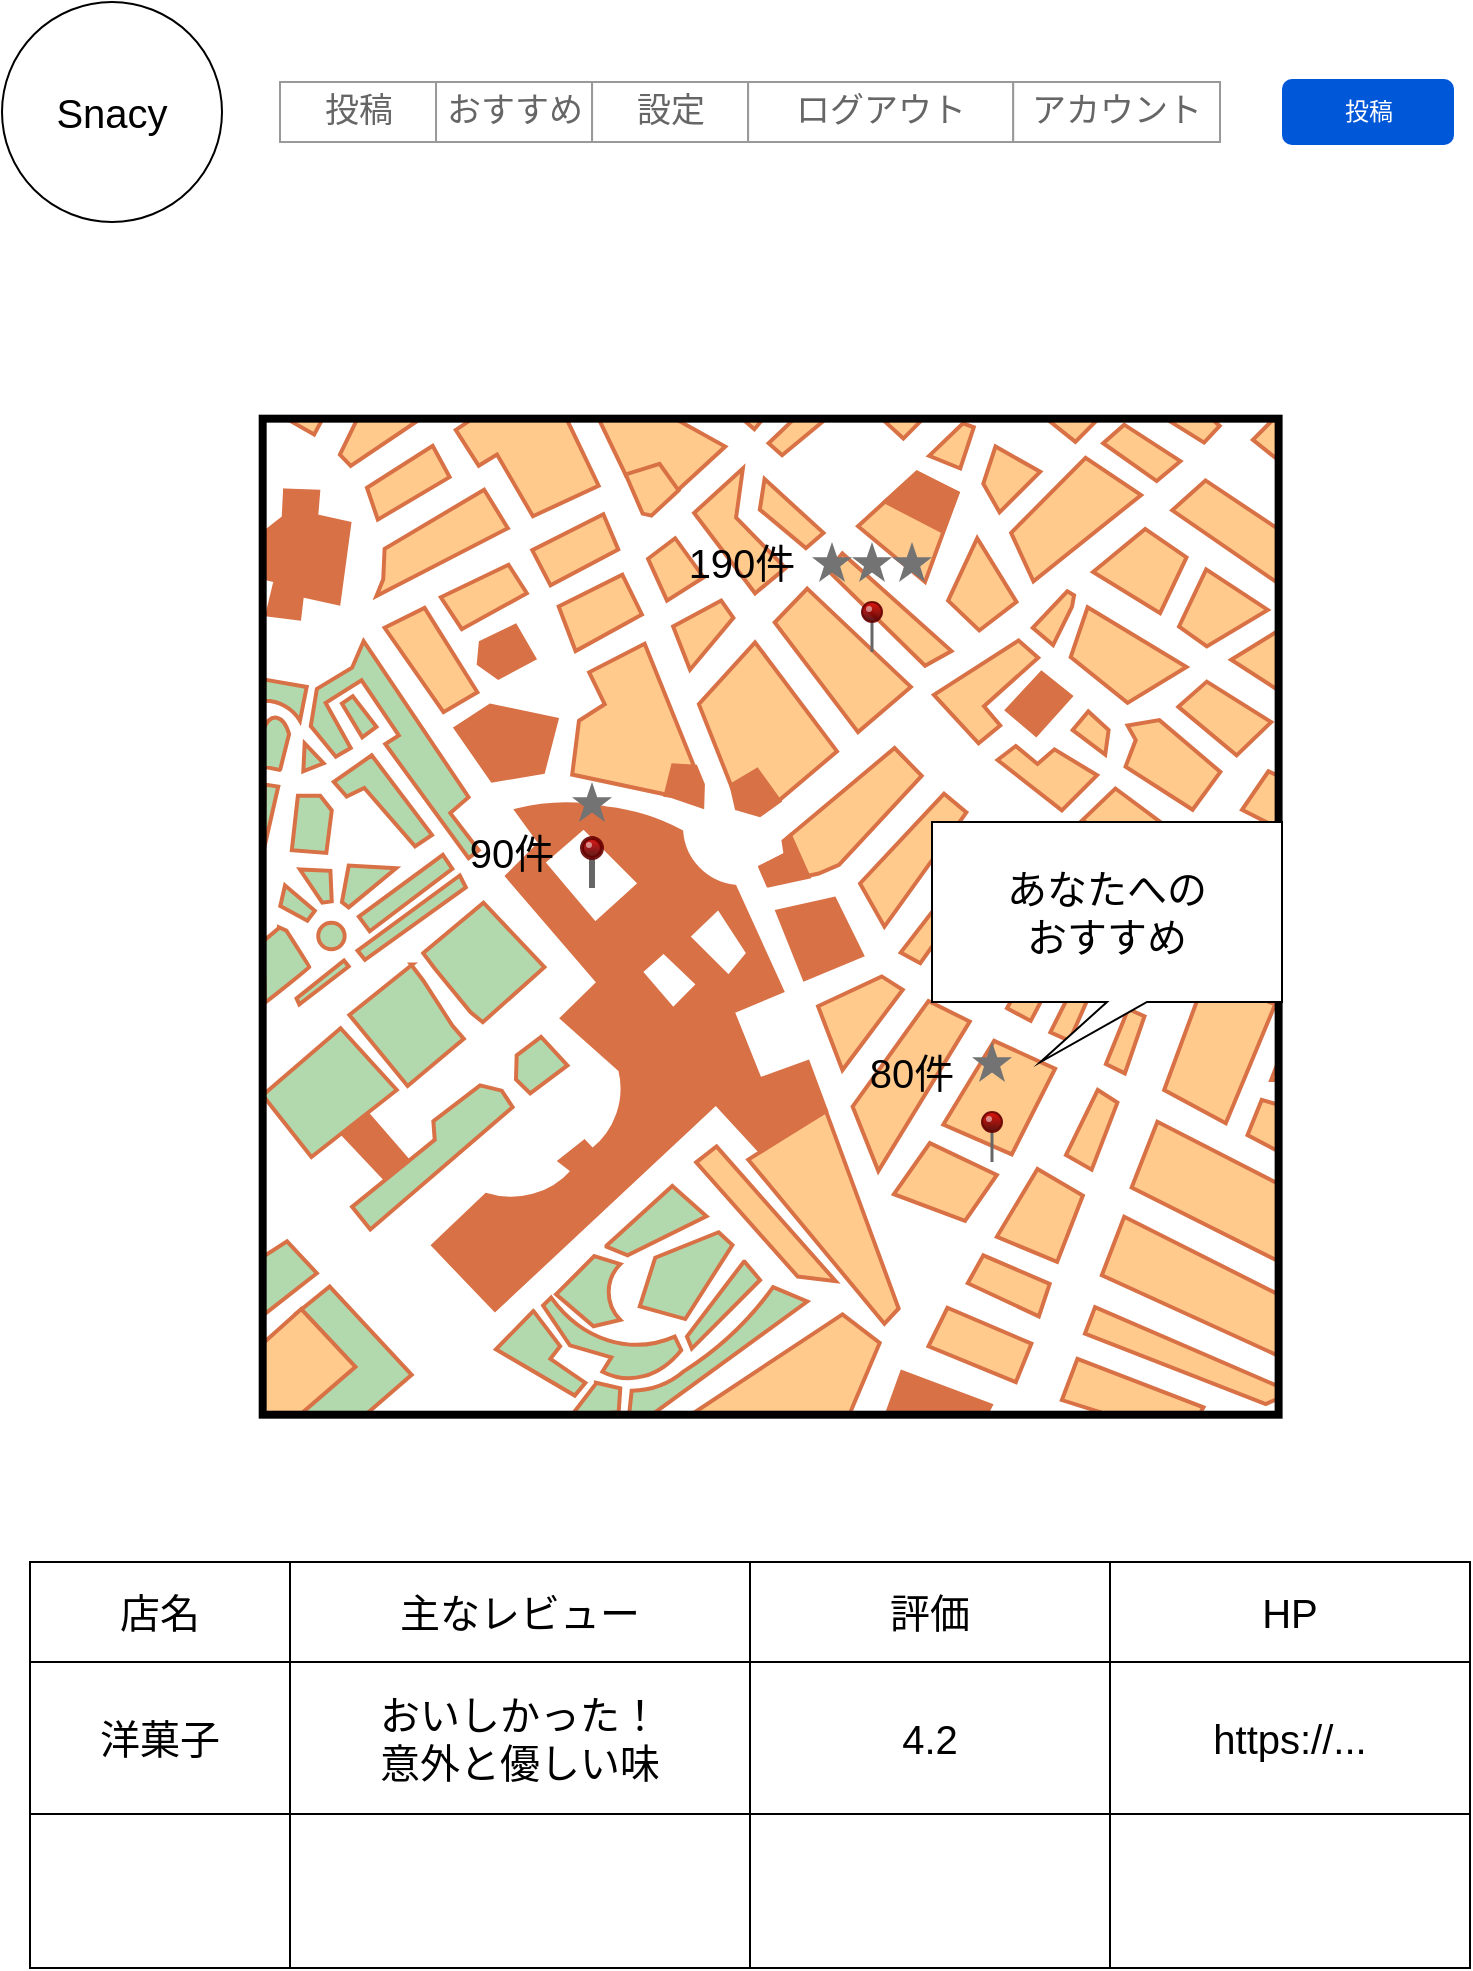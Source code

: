 <mxfile>
    <diagram id="Ylhac8xL4bxSJy2Zfckh" name="メイン画面">
        <mxGraphModel dx="1358" dy="779" grid="1" gridSize="10" guides="1" tooltips="1" connect="1" arrows="1" fold="1" page="1" pageScale="1" pageWidth="827" pageHeight="1169" math="0" shadow="0">
            <root>
                <mxCell id="0"/>
                <mxCell id="1" parent="0"/>
                <mxCell id="12" value="" style="verticalLabelPosition=bottom;shadow=0;dashed=0;align=center;html=1;verticalAlign=top;strokeWidth=1;shape=mxgraph.mockup.misc.map;" parent="1" vertex="1">
                    <mxGeometry x="170" y="238" width="510" height="500" as="geometry"/>
                </mxCell>
                <mxCell id="14" value="" style="verticalLabelPosition=top;shadow=0;dashed=0;align=center;html=1;verticalAlign=bottom;strokeWidth=1;shape=mxgraph.mockup.misc.pin;fillColor2=#dd0000;fillColor3=#440000;strokeColor=#660000;" parent="1" vertex="1">
                    <mxGeometry x="330" y="448" width="10" height="25" as="geometry"/>
                </mxCell>
                <mxCell id="15" value="" style="verticalLabelPosition=top;html=1;shadow=0;dashed=0;verticalAlign=bottom;strokeWidth=1;shape=mxgraph.ios.iPin;fillColor2=#dd0000;fillColor3=#440000;strokeColor=#660000;" parent="1" vertex="1">
                    <mxGeometry x="470" y="330" width="10" height="25" as="geometry"/>
                </mxCell>
                <mxCell id="16" value="" style="verticalLabelPosition=top;html=1;shadow=0;dashed=0;verticalAlign=bottom;strokeWidth=1;shape=mxgraph.ios.iPin;fillColor2=#dd0000;fillColor3=#440000;strokeColor=#660000;" parent="1" vertex="1">
                    <mxGeometry x="530" y="585" width="10" height="25" as="geometry"/>
                </mxCell>
                <mxCell id="17" value="" style="dashed=0;aspect=fixed;verticalLabelPosition=bottom;verticalAlign=top;align=center;shape=mxgraph.gmdl.star;strokeColor=none;fillColor=#737373;shadow=0;sketch=0;" parent="1" vertex="1">
                    <mxGeometry x="325" y="420" width="20" height="20" as="geometry"/>
                </mxCell>
                <mxCell id="18" value="" style="dashed=0;aspect=fixed;verticalLabelPosition=bottom;verticalAlign=top;align=center;shape=mxgraph.gmdl.star;strokeColor=none;fillColor=#737373;shadow=0;sketch=0;" parent="1" vertex="1">
                    <mxGeometry x="465" y="300" width="20" height="20" as="geometry"/>
                </mxCell>
                <mxCell id="19" value="" style="dashed=0;aspect=fixed;verticalLabelPosition=bottom;verticalAlign=top;align=center;shape=mxgraph.gmdl.star;strokeColor=none;fillColor=#737373;shadow=0;sketch=0;" parent="1" vertex="1">
                    <mxGeometry x="485" y="300" width="20" height="20" as="geometry"/>
                </mxCell>
                <mxCell id="20" value="" style="dashed=0;aspect=fixed;verticalLabelPosition=bottom;verticalAlign=top;align=center;shape=mxgraph.gmdl.star;strokeColor=none;fillColor=#737373;shadow=0;sketch=0;" parent="1" vertex="1">
                    <mxGeometry x="445" y="300" width="20" height="20" as="geometry"/>
                </mxCell>
                <mxCell id="21" value="" style="dashed=0;aspect=fixed;verticalLabelPosition=bottom;verticalAlign=top;align=center;shape=mxgraph.gmdl.star;strokeColor=none;fillColor=#737373;shadow=0;sketch=0;" parent="1" vertex="1">
                    <mxGeometry x="525" y="550" width="20" height="20" as="geometry"/>
                </mxCell>
                <mxCell id="27" value="" style="strokeWidth=1;shadow=0;dashed=0;align=center;html=1;shape=mxgraph.mockup.forms.rrect;rSize=0;strokeColor=#999999;fontColor=#000000;" parent="1" vertex="1">
                    <mxGeometry x="179" y="70" width="470" height="30" as="geometry"/>
                </mxCell>
                <mxCell id="28" value="投稿" style="strokeColor=inherit;fillColor=inherit;gradientColor=inherit;strokeWidth=1;shadow=0;dashed=0;align=center;html=1;shape=mxgraph.mockup.forms.rrect;rSize=0;fontSize=17;fontColor=#666666;" parent="27" vertex="1">
                    <mxGeometry width="78.02" height="30" as="geometry"/>
                </mxCell>
                <mxCell id="29" value="おすすめ" style="strokeColor=inherit;fillColor=inherit;gradientColor=inherit;strokeWidth=1;shadow=0;dashed=0;align=center;html=1;shape=mxgraph.mockup.forms.rrect;rSize=0;fontSize=17;fontColor=#666666;" parent="27" vertex="1">
                    <mxGeometry x="78.02" width="78.02" height="30" as="geometry"/>
                </mxCell>
                <mxCell id="30" value="設定" style="strokeColor=inherit;fillColor=inherit;gradientColor=inherit;strokeWidth=1;shadow=0;dashed=0;align=center;html=1;shape=mxgraph.mockup.forms.rrect;rSize=0;fontSize=17;fontColor=#666666;" parent="27" vertex="1">
                    <mxGeometry x="156.04" width="78.02" height="30" as="geometry"/>
                </mxCell>
                <mxCell id="31" value="ログアウト" style="strokeColor=inherit;fillColor=inherit;gradientColor=inherit;strokeWidth=1;shadow=0;dashed=0;align=center;html=1;shape=mxgraph.mockup.forms.rrect;rSize=0;fontSize=17;fontColor=#666666;" parent="27" vertex="1">
                    <mxGeometry x="234.06" width="132.54" height="30" as="geometry"/>
                </mxCell>
                <mxCell id="32" value="アカウント" style="strokeColor=inherit;fillColor=inherit;gradientColor=inherit;strokeWidth=1;shadow=0;dashed=0;align=center;html=1;shape=mxgraph.mockup.forms.rrect;rSize=0;fontSize=17;fontColor=#666666;" parent="27" vertex="1">
                    <mxGeometry x="366.6" width="103.4" height="30" as="geometry"/>
                </mxCell>
                <mxCell id="34" value="Snacy" style="ellipse;whiteSpace=wrap;html=1;aspect=fixed;fontColor=#000000;fontSize=20;" parent="1" vertex="1">
                    <mxGeometry x="40" y="30" width="110" height="110" as="geometry"/>
                </mxCell>
                <mxCell id="37" value="投稿" style="rounded=1;fillColor=#0057D8;strokeColor=none;html=1;fontColor=#ffffff;align=center;verticalAlign=middle;fontStyle=0;fontSize=12;sketch=0;" parent="1" vertex="1">
                    <mxGeometry x="680" y="68.5" width="86" height="33" as="geometry"/>
                </mxCell>
                <mxCell id="38" value="90件" style="text;html=1;strokeColor=none;fillColor=none;align=center;verticalAlign=middle;whiteSpace=wrap;rounded=0;fontSize=20;fontColor=#000000;" parent="1" vertex="1">
                    <mxGeometry x="265" y="440" width="60" height="30" as="geometry"/>
                </mxCell>
                <mxCell id="39" value="190件" style="text;html=1;strokeColor=none;fillColor=none;align=center;verticalAlign=middle;whiteSpace=wrap;rounded=0;fontSize=20;fontColor=#000000;" parent="1" vertex="1">
                    <mxGeometry x="380" y="295" width="60" height="30" as="geometry"/>
                </mxCell>
                <mxCell id="40" value="80件" style="text;html=1;strokeColor=none;fillColor=none;align=center;verticalAlign=middle;whiteSpace=wrap;rounded=0;fontSize=20;fontColor=#000000;" parent="1" vertex="1">
                    <mxGeometry x="465" y="550" width="60" height="30" as="geometry"/>
                </mxCell>
                <mxCell id="41" value="" style="shape=table;html=1;whiteSpace=wrap;startSize=0;container=1;collapsible=0;childLayout=tableLayout;fontSize=20;fontColor=#000000;" parent="1" vertex="1">
                    <mxGeometry x="54" y="810" width="720" height="203" as="geometry"/>
                </mxCell>
                <mxCell id="42" value="" style="shape=partialRectangle;html=1;whiteSpace=wrap;collapsible=0;dropTarget=0;pointerEvents=0;fillColor=none;top=0;left=0;bottom=0;right=0;points=[[0,0.5],[1,0.5]];portConstraint=eastwest;fontSize=20;fontColor=#000000;" parent="41" vertex="1">
                    <mxGeometry width="720" height="50" as="geometry"/>
                </mxCell>
                <mxCell id="43" value="店名" style="shape=partialRectangle;html=1;whiteSpace=wrap;connectable=0;fillColor=none;top=0;left=0;bottom=0;right=0;overflow=hidden;pointerEvents=1;fontSize=20;fontColor=#000000;" parent="42" vertex="1">
                    <mxGeometry width="130" height="50" as="geometry">
                        <mxRectangle width="130" height="50" as="alternateBounds"/>
                    </mxGeometry>
                </mxCell>
                <mxCell id="44" value="主なレビュー" style="shape=partialRectangle;html=1;whiteSpace=wrap;connectable=0;fillColor=none;top=0;left=0;bottom=0;right=0;overflow=hidden;pointerEvents=1;fontSize=20;fontColor=#000000;" parent="42" vertex="1">
                    <mxGeometry x="130" width="230" height="50" as="geometry">
                        <mxRectangle width="230" height="50" as="alternateBounds"/>
                    </mxGeometry>
                </mxCell>
                <mxCell id="45" value="評価" style="shape=partialRectangle;html=1;whiteSpace=wrap;connectable=0;fillColor=none;top=0;left=0;bottom=0;right=0;overflow=hidden;pointerEvents=1;fontSize=20;fontColor=#000000;" parent="42" vertex="1">
                    <mxGeometry x="360" width="180" height="50" as="geometry">
                        <mxRectangle width="180" height="50" as="alternateBounds"/>
                    </mxGeometry>
                </mxCell>
                <mxCell id="54" value="HP" style="shape=partialRectangle;html=1;whiteSpace=wrap;connectable=0;fillColor=none;top=0;left=0;bottom=0;right=0;overflow=hidden;pointerEvents=1;fontSize=20;fontColor=#000000;" parent="42" vertex="1">
                    <mxGeometry x="540" width="180" height="50" as="geometry">
                        <mxRectangle width="180" height="50" as="alternateBounds"/>
                    </mxGeometry>
                </mxCell>
                <mxCell id="46" value="" style="shape=partialRectangle;html=1;whiteSpace=wrap;collapsible=0;dropTarget=0;pointerEvents=0;fillColor=none;top=0;left=0;bottom=0;right=0;points=[[0,0.5],[1,0.5]];portConstraint=eastwest;fontSize=20;fontColor=#000000;" parent="41" vertex="1">
                    <mxGeometry y="50" width="720" height="76" as="geometry"/>
                </mxCell>
                <mxCell id="47" value="洋菓子" style="shape=partialRectangle;html=1;whiteSpace=wrap;connectable=0;fillColor=none;top=0;left=0;bottom=0;right=0;overflow=hidden;pointerEvents=1;fontSize=20;fontColor=#000000;" parent="46" vertex="1">
                    <mxGeometry width="130" height="76" as="geometry">
                        <mxRectangle width="130" height="76" as="alternateBounds"/>
                    </mxGeometry>
                </mxCell>
                <mxCell id="48" value="おいしかった！&lt;br&gt;意外と優しい味" style="shape=partialRectangle;html=1;whiteSpace=wrap;connectable=0;fillColor=none;top=0;left=0;bottom=0;right=0;overflow=hidden;pointerEvents=1;fontSize=20;fontColor=#000000;" parent="46" vertex="1">
                    <mxGeometry x="130" width="230" height="76" as="geometry">
                        <mxRectangle width="230" height="76" as="alternateBounds"/>
                    </mxGeometry>
                </mxCell>
                <mxCell id="49" value="4.2" style="shape=partialRectangle;html=1;whiteSpace=wrap;connectable=0;fillColor=none;top=0;left=0;bottom=0;right=0;overflow=hidden;pointerEvents=1;fontSize=20;fontColor=#000000;" parent="46" vertex="1">
                    <mxGeometry x="360" width="180" height="76" as="geometry">
                        <mxRectangle width="180" height="76" as="alternateBounds"/>
                    </mxGeometry>
                </mxCell>
                <mxCell id="55" value="https://..." style="shape=partialRectangle;html=1;whiteSpace=wrap;connectable=0;fillColor=none;top=0;left=0;bottom=0;right=0;overflow=hidden;pointerEvents=1;fontSize=20;fontColor=#000000;" parent="46" vertex="1">
                    <mxGeometry x="540" width="180" height="76" as="geometry">
                        <mxRectangle width="180" height="76" as="alternateBounds"/>
                    </mxGeometry>
                </mxCell>
                <mxCell id="50" value="" style="shape=partialRectangle;html=1;whiteSpace=wrap;collapsible=0;dropTarget=0;pointerEvents=0;fillColor=none;top=0;left=0;bottom=0;right=0;points=[[0,0.5],[1,0.5]];portConstraint=eastwest;fontSize=20;fontColor=#000000;" parent="41" vertex="1">
                    <mxGeometry y="126" width="720" height="77" as="geometry"/>
                </mxCell>
                <mxCell id="51" value="" style="shape=partialRectangle;html=1;whiteSpace=wrap;connectable=0;fillColor=none;top=0;left=0;bottom=0;right=0;overflow=hidden;pointerEvents=1;fontSize=20;fontColor=#000000;" parent="50" vertex="1">
                    <mxGeometry width="130" height="77" as="geometry">
                        <mxRectangle width="130" height="77" as="alternateBounds"/>
                    </mxGeometry>
                </mxCell>
                <mxCell id="52" value="" style="shape=partialRectangle;html=1;whiteSpace=wrap;connectable=0;fillColor=none;top=0;left=0;bottom=0;right=0;overflow=hidden;pointerEvents=1;fontSize=20;fontColor=#000000;" parent="50" vertex="1">
                    <mxGeometry x="130" width="230" height="77" as="geometry">
                        <mxRectangle width="230" height="77" as="alternateBounds"/>
                    </mxGeometry>
                </mxCell>
                <mxCell id="53" value="" style="shape=partialRectangle;html=1;whiteSpace=wrap;connectable=0;fillColor=none;top=0;left=0;bottom=0;right=0;overflow=hidden;pointerEvents=1;fontSize=20;fontColor=#000000;" parent="50" vertex="1">
                    <mxGeometry x="360" width="180" height="77" as="geometry">
                        <mxRectangle width="180" height="77" as="alternateBounds"/>
                    </mxGeometry>
                </mxCell>
                <mxCell id="56" style="shape=partialRectangle;html=1;whiteSpace=wrap;connectable=0;fillColor=none;top=0;left=0;bottom=0;right=0;overflow=hidden;pointerEvents=1;fontSize=20;fontColor=#000000;" parent="50" vertex="1">
                    <mxGeometry x="540" width="180" height="77" as="geometry">
                        <mxRectangle width="180" height="77" as="alternateBounds"/>
                    </mxGeometry>
                </mxCell>
                <mxCell id="57" value="あなたへの&lt;br&gt;おすすめ" style="shape=callout;whiteSpace=wrap;html=1;perimeter=calloutPerimeter;fontSize=20;fontColor=#000000;position2=0.31;" parent="1" vertex="1">
                    <mxGeometry x="505" y="440" width="175" height="120" as="geometry"/>
                </mxCell>
            </root>
        </mxGraphModel>
    </diagram>
    <diagram id="mPWifG5_O6SkG2ToMCIP" name="投稿ダイアログ">
        <mxGraphModel dx="1358" dy="779" grid="1" gridSize="10" guides="1" tooltips="1" connect="1" arrows="1" fold="1" page="1" pageScale="1" pageWidth="827" pageHeight="1169" math="0" shadow="0">
            <root>
                <mxCell id="QWt4AWmc45GhMUn8IJOS-0"/>
                <mxCell id="QWt4AWmc45GhMUn8IJOS-1" parent="QWt4AWmc45GhMUn8IJOS-0"/>
                <mxCell id="QWt4AWmc45GhMUn8IJOS-2" value="" style="whiteSpace=wrap;html=1;aspect=fixed;fillColor=#FFFFFF;" vertex="1" parent="QWt4AWmc45GhMUn8IJOS-1">
                    <mxGeometry x="130" y="100" width="620" height="620" as="geometry"/>
                </mxCell>
                <mxCell id="QWt4AWmc45GhMUn8IJOS-4" value="お店の情報" style="text;html=1;strokeColor=none;fillColor=none;align=left;verticalAlign=middle;whiteSpace=wrap;rounded=0;fontSize=18;" vertex="1" parent="QWt4AWmc45GhMUn8IJOS-1">
                    <mxGeometry x="150" y="120" width="250" height="30" as="geometry"/>
                </mxCell>
                <mxCell id="QWt4AWmc45GhMUn8IJOS-5" value="&lt;span style=&quot;font-size: 14px&quot;&gt;名前&lt;/span&gt;" style="text;html=1;strokeColor=none;fillColor=none;align=left;verticalAlign=middle;whiteSpace=wrap;rounded=0;fontSize=18;" vertex="1" parent="QWt4AWmc45GhMUn8IJOS-1">
                    <mxGeometry x="152.5" y="170" width="60" height="30" as="geometry"/>
                </mxCell>
                <mxCell id="QWt4AWmc45GhMUn8IJOS-11" value="" style="line;strokeWidth=1;rotatable=0;dashed=0;labelPosition=right;align=left;verticalAlign=middle;spacingTop=0;spacingLeft=6;points=[];portConstraint=eastwest;fontSize=18;" vertex="1" parent="QWt4AWmc45GhMUn8IJOS-1">
                    <mxGeometry x="140" y="150" width="420" height="10" as="geometry"/>
                </mxCell>
                <mxCell id="QWt4AWmc45GhMUn8IJOS-25" value="" style="rounded=1;whiteSpace=wrap;html=1;fontSize=14;" vertex="1" parent="QWt4AWmc45GhMUn8IJOS-1">
                    <mxGeometry x="155" y="200" width="245" height="30" as="geometry"/>
                </mxCell>
                <mxCell id="QWt4AWmc45GhMUn8IJOS-26" value="ジャンル" style="text;html=1;strokeColor=none;fillColor=none;align=left;verticalAlign=middle;whiteSpace=wrap;rounded=0;fontSize=14;" vertex="1" parent="QWt4AWmc45GhMUn8IJOS-1">
                    <mxGeometry x="155" y="240" width="65" height="30" as="geometry"/>
                </mxCell>
                <mxCell id="QWt4AWmc45GhMUn8IJOS-28" value="" style="rounded=1;whiteSpace=wrap;html=1;fontSize=14;" vertex="1" parent="QWt4AWmc45GhMUn8IJOS-1">
                    <mxGeometry x="155" y="270" width="245" height="30" as="geometry"/>
                </mxCell>
                <mxCell id="QWt4AWmc45GhMUn8IJOS-29" value="c&lt;span style=&quot;color: rgba(0 , 0 , 0 , 0) ; font-family: monospace ; font-size: 0px&quot;&gt;%3CmxGraphModel%3E%3Croot%3E%3CmxCell%20id%3D%220%22%2F%3E%3CmxCell%20id%3D%221%22%20parent%3D%220%22%2F%3E%3CmxCell%20id%3D%222%22%20value%3D%22%26lt%3Bspan%20style%3D%26quot%3Bfont-size%3A%2014px%26quot%3B%26gt%3B%E5%90%8D%E5%89%8D%26lt%3B%2Fspan%26gt%3B%22%20style%3D%22text%3Bhtml%3D1%3BstrokeColor%3Dnone%3BfillColor%3Dnone%3Balign%3Dleft%3BverticalAlign%3Dmiddle%3BwhiteSpace%3Dwrap%3Brounded%3D0%3BfontSize%3D18%3B%22%20vertex%3D%221%22%20parent%3D%221%22%3E%3CmxGeometry%20x%3D%22152.5%22%20y%3D%22170%22%20width%3D%2260%22%20height%3D%2230%22%20as%3D%22geometry%22%2F%3E%3C%2FmxCell%3E%3C%2Froot%3E%3C%2FmxGraphModel%3E&lt;/span&gt;" style="triangle;whiteSpace=wrap;html=1;fontSize=14;direction=south;fillColor=#000000;" vertex="1" parent="QWt4AWmc45GhMUn8IJOS-1">
                    <mxGeometry x="162.5" y="277.5" width="15" height="15" as="geometry"/>
                </mxCell>
                <mxCell id="QWt4AWmc45GhMUn8IJOS-30" value="" style="rounded=1;whiteSpace=wrap;html=1;fontSize=14;" vertex="1" parent="QWt4AWmc45GhMUn8IJOS-1">
                    <mxGeometry x="152.5" y="430" width="245" height="30" as="geometry"/>
                </mxCell>
                <mxCell id="QWt4AWmc45GhMUn8IJOS-34" value="オススメ情報" style="text;html=1;strokeColor=none;fillColor=none;align=left;verticalAlign=middle;whiteSpace=wrap;rounded=0;fontSize=18;" vertex="1" parent="QWt4AWmc45GhMUn8IJOS-1">
                    <mxGeometry x="150" y="350" width="250" height="30" as="geometry"/>
                </mxCell>
                <mxCell id="QWt4AWmc45GhMUn8IJOS-35" value="" style="line;strokeWidth=1;rotatable=0;dashed=0;labelPosition=right;align=left;verticalAlign=middle;spacingTop=0;spacingLeft=6;points=[];portConstraint=eastwest;fontSize=18;" vertex="1" parent="QWt4AWmc45GhMUn8IJOS-1">
                    <mxGeometry x="140" y="380" width="420" height="10" as="geometry"/>
                </mxCell>
                <mxCell id="QWt4AWmc45GhMUn8IJOS-36" value="&lt;span style=&quot;font-size: 14px&quot;&gt;どんな人にオススメ？&lt;br&gt;&lt;/span&gt;" style="text;html=1;strokeColor=none;fillColor=none;align=left;verticalAlign=middle;whiteSpace=wrap;rounded=0;fontSize=18;" vertex="1" parent="QWt4AWmc45GhMUn8IJOS-1">
                    <mxGeometry x="150" y="400" width="175" height="30" as="geometry"/>
                </mxCell>
                <mxCell id="QWt4AWmc45GhMUn8IJOS-37" value="c&lt;span style=&quot;color: rgba(0 , 0 , 0 , 0) ; font-family: monospace ; font-size: 0px&quot;&gt;%3CmxGraphModel%3E%3Croot%3E%3CmxCell%20id%3D%220%22%2F%3E%3CmxCell%20id%3D%221%22%20parent%3D%220%22%2F%3E%3CmxCell%20id%3D%222%22%20value%3D%22%26lt%3Bspan%20style%3D%26quot%3Bfont-size%3A%2014px%26quot%3B%26gt%3B%E5%90%8D%E5%89%8D%26lt%3B%2Fspan%26gt%3B%22%20style%3D%22text%3Bhtml%3D1%3BstrokeColor%3Dnone%3BfillColor%3Dnone%3Balign%3Dleft%3BverticalAlign%3Dmiddle%3BwhiteSpace%3Dwrap%3Brounded%3D0%3BfontSize%3D18%3B%22%20vertex%3D%221%22%20parent%3D%221%22%3E%3CmxGeometry%20x%3D%22152.5%22%20y%3D%22170%22%20width%3D%2260%22%20height%3D%2230%22%20as%3D%22geometry%22%2F%3E%3C%2FmxCell%3E%3C%2Froot%3E%3C%2FmxGraphModel%3E&lt;/span&gt;" style="triangle;whiteSpace=wrap;html=1;fontSize=14;direction=south;fillColor=#000000;" vertex="1" parent="QWt4AWmc45GhMUn8IJOS-1">
                    <mxGeometry x="162.5" y="437.5" width="15" height="15" as="geometry"/>
                </mxCell>
                <mxCell id="QWt4AWmc45GhMUn8IJOS-38" value="&lt;span style=&quot;font-size: 14px&quot;&gt;評価&lt;br&gt;&lt;/span&gt;" style="text;html=1;strokeColor=none;fillColor=none;align=left;verticalAlign=middle;whiteSpace=wrap;rounded=0;fontSize=18;" vertex="1" parent="QWt4AWmc45GhMUn8IJOS-1">
                    <mxGeometry x="150" y="480" width="175" height="30" as="geometry"/>
                </mxCell>
                <mxCell id="QWt4AWmc45GhMUn8IJOS-40" value="" style="verticalLabelPosition=bottom;verticalAlign=top;html=1;shape=mxgraph.basic.star;fontSize=14;fillColor=#FFFFFF;" vertex="1" parent="QWt4AWmc45GhMUn8IJOS-1">
                    <mxGeometry x="150" y="510" width="30" height="30" as="geometry"/>
                </mxCell>
                <mxCell id="QWt4AWmc45GhMUn8IJOS-42" value="" style="verticalLabelPosition=bottom;verticalAlign=top;html=1;shape=mxgraph.basic.star;fontSize=14;fillColor=#FFFFFF;" vertex="1" parent="QWt4AWmc45GhMUn8IJOS-1">
                    <mxGeometry x="180" y="510" width="30" height="30" as="geometry"/>
                </mxCell>
                <mxCell id="QWt4AWmc45GhMUn8IJOS-43" value="" style="verticalLabelPosition=bottom;verticalAlign=top;html=1;shape=mxgraph.basic.star;fontSize=14;fillColor=#FFFFFF;" vertex="1" parent="QWt4AWmc45GhMUn8IJOS-1">
                    <mxGeometry x="210" y="510" width="30" height="30" as="geometry"/>
                </mxCell>
                <mxCell id="QWt4AWmc45GhMUn8IJOS-44" value="" style="verticalLabelPosition=bottom;verticalAlign=top;html=1;shape=mxgraph.basic.star;fontSize=14;fillColor=#FFFFFF;" vertex="1" parent="QWt4AWmc45GhMUn8IJOS-1">
                    <mxGeometry x="240" y="510" width="30" height="30" as="geometry"/>
                </mxCell>
                <mxCell id="QWt4AWmc45GhMUn8IJOS-45" value="" style="verticalLabelPosition=bottom;verticalAlign=top;html=1;shape=mxgraph.basic.star;fontSize=14;fillColor=#FFFFFF;" vertex="1" parent="QWt4AWmc45GhMUn8IJOS-1">
                    <mxGeometry x="270" y="510" width="30" height="30" as="geometry"/>
                </mxCell>
                <mxCell id="QWt4AWmc45GhMUn8IJOS-50" value="&lt;span style=&quot;font-size: 14px&quot;&gt;コメント(任意入力)&lt;br&gt;&lt;/span&gt;" style="text;html=1;strokeColor=none;fillColor=none;align=left;verticalAlign=middle;whiteSpace=wrap;rounded=0;fontSize=18;" vertex="1" parent="QWt4AWmc45GhMUn8IJOS-1">
                    <mxGeometry x="150" y="550" width="175" height="30" as="geometry"/>
                </mxCell>
                <mxCell id="QWt4AWmc45GhMUn8IJOS-51" value="" style="rounded=1;whiteSpace=wrap;html=1;fontSize=14;" vertex="1" parent="QWt4AWmc45GhMUn8IJOS-1">
                    <mxGeometry x="150" y="585" width="360" height="65" as="geometry"/>
                </mxCell>
                <mxCell id="QWt4AWmc45GhMUn8IJOS-52" value="送信" style="rounded=1;fillColor=#0057D8;strokeColor=none;html=1;fontColor=#ffffff;align=center;verticalAlign=middle;fontStyle=0;fontSize=12;sketch=0;" vertex="1" parent="QWt4AWmc45GhMUn8IJOS-1">
                    <mxGeometry x="150" y="670" width="86" height="33" as="geometry"/>
                </mxCell>
            </root>
        </mxGraphModel>
    </diagram>
</mxfile>